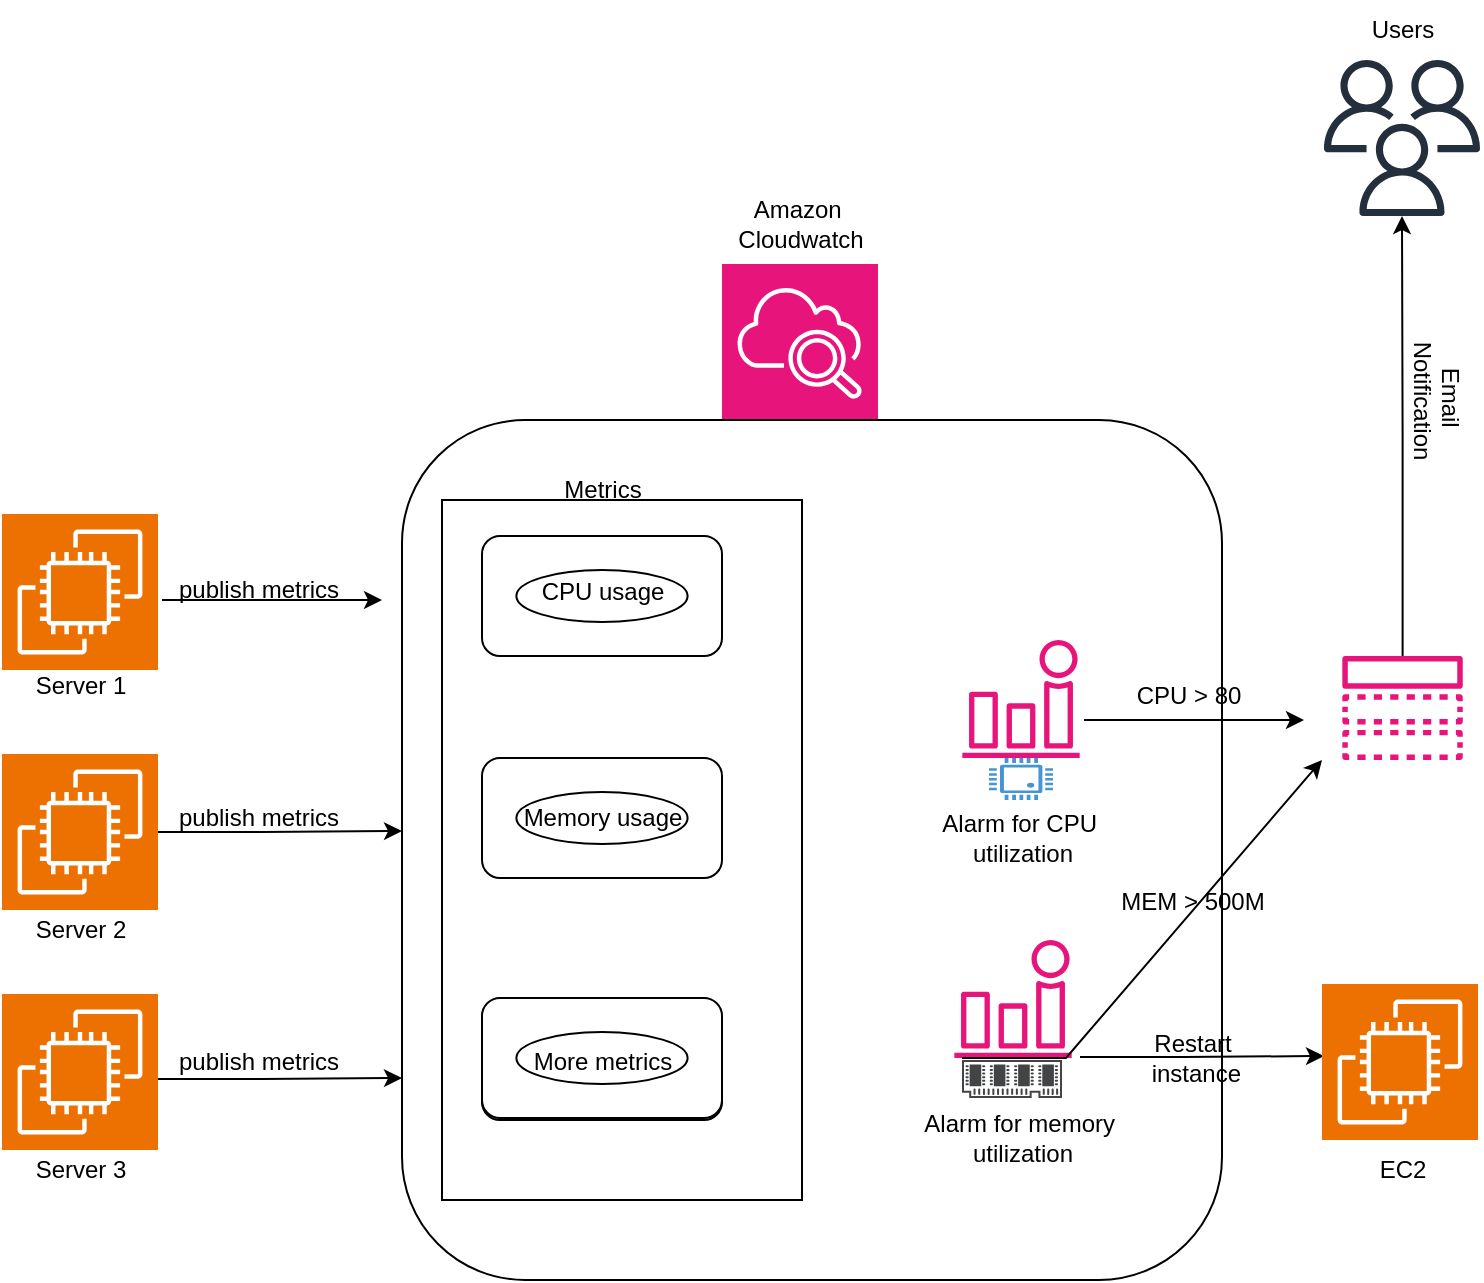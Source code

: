 <mxfile version="26.0.6">
  <diagram name="Page-1" id="ec4LZlJXVtBeC0Up6jDh">
    <mxGraphModel dx="1194" dy="1897" grid="1" gridSize="10" guides="1" tooltips="1" connect="1" arrows="1" fold="1" page="1" pageScale="1" pageWidth="850" pageHeight="1100" math="0" shadow="0">
      <root>
        <mxCell id="0" />
        <mxCell id="1" parent="0" />
        <mxCell id="8TGFVGsVwTt1SEC6JmtR-1" value="" style="sketch=0;points=[[0,0,0],[0.25,0,0],[0.5,0,0],[0.75,0,0],[1,0,0],[0,1,0],[0.25,1,0],[0.5,1,0],[0.75,1,0],[1,1,0],[0,0.25,0],[0,0.5,0],[0,0.75,0],[1,0.25,0],[1,0.5,0],[1,0.75,0]];outlineConnect=0;fontColor=#232F3E;fillColor=#ED7100;strokeColor=#ffffff;dashed=0;verticalLabelPosition=bottom;verticalAlign=top;align=center;html=1;fontSize=12;fontStyle=0;aspect=fixed;shape=mxgraph.aws4.resourceIcon;resIcon=mxgraph.aws4.ec2;" vertex="1" parent="1">
          <mxGeometry x="80" y="247" width="78" height="78" as="geometry" />
        </mxCell>
        <mxCell id="8TGFVGsVwTt1SEC6JmtR-2" value="" style="sketch=0;points=[[0,0,0],[0.25,0,0],[0.5,0,0],[0.75,0,0],[1,0,0],[0,1,0],[0.25,1,0],[0.5,1,0],[0.75,1,0],[1,1,0],[0,0.25,0],[0,0.5,0],[0,0.75,0],[1,0.25,0],[1,0.5,0],[1,0.75,0]];outlineConnect=0;fontColor=#232F3E;fillColor=#ED7100;strokeColor=#ffffff;dashed=0;verticalLabelPosition=bottom;verticalAlign=top;align=center;html=1;fontSize=12;fontStyle=0;aspect=fixed;shape=mxgraph.aws4.resourceIcon;resIcon=mxgraph.aws4.ec2;" vertex="1" parent="1">
          <mxGeometry x="80" y="487" width="78" height="78" as="geometry" />
        </mxCell>
        <mxCell id="8TGFVGsVwTt1SEC6JmtR-3" value="" style="sketch=0;points=[[0,0,0],[0.25,0,0],[0.5,0,0],[0.75,0,0],[1,0,0],[0,1,0],[0.25,1,0],[0.5,1,0],[0.75,1,0],[1,1,0],[0,0.25,0],[0,0.5,0],[0,0.75,0],[1,0.25,0],[1,0.5,0],[1,0.75,0]];outlineConnect=0;fontColor=#232F3E;fillColor=#ED7100;strokeColor=#ffffff;dashed=0;verticalLabelPosition=bottom;verticalAlign=top;align=center;html=1;fontSize=12;fontStyle=0;aspect=fixed;shape=mxgraph.aws4.resourceIcon;resIcon=mxgraph.aws4.ec2;" vertex="1" parent="1">
          <mxGeometry x="80" y="367" width="78" height="78" as="geometry" />
        </mxCell>
        <mxCell id="8TGFVGsVwTt1SEC6JmtR-4" value="" style="sketch=0;points=[[0,0,0],[0.25,0,0],[0.5,0,0],[0.75,0,0],[1,0,0],[0,1,0],[0.25,1,0],[0.5,1,0],[0.75,1,0],[1,1,0],[0,0.25,0],[0,0.5,0],[0,0.75,0],[1,0.25,0],[1,0.5,0],[1,0.75,0]];points=[[0,0,0],[0.25,0,0],[0.5,0,0],[0.75,0,0],[1,0,0],[0,1,0],[0.25,1,0],[0.5,1,0],[0.75,1,0],[1,1,0],[0,0.25,0],[0,0.5,0],[0,0.75,0],[1,0.25,0],[1,0.5,0],[1,0.75,0]];outlineConnect=0;fontColor=#232F3E;fillColor=#E7157B;strokeColor=#ffffff;dashed=0;verticalLabelPosition=bottom;verticalAlign=top;align=center;html=1;fontSize=12;fontStyle=0;aspect=fixed;shape=mxgraph.aws4.resourceIcon;resIcon=mxgraph.aws4.cloudwatch_2;" vertex="1" parent="1">
          <mxGeometry x="440" y="122" width="78" height="78" as="geometry" />
        </mxCell>
        <mxCell id="8TGFVGsVwTt1SEC6JmtR-6" value="" style="rounded=1;whiteSpace=wrap;html=1;" vertex="1" parent="1">
          <mxGeometry x="280" y="200" width="410" height="430" as="geometry" />
        </mxCell>
        <mxCell id="8TGFVGsVwTt1SEC6JmtR-8" value="" style="rounded=0;whiteSpace=wrap;html=1;direction=south;" vertex="1" parent="1">
          <mxGeometry x="300" y="240" width="180" height="350" as="geometry" />
        </mxCell>
        <mxCell id="8TGFVGsVwTt1SEC6JmtR-9" value="Metrics" style="text;html=1;align=center;verticalAlign=middle;resizable=0;points=[];autosize=1;strokeColor=none;fillColor=none;" vertex="1" parent="1">
          <mxGeometry x="350" y="220" width="60" height="30" as="geometry" />
        </mxCell>
        <mxCell id="8TGFVGsVwTt1SEC6JmtR-10" value="" style="rounded=1;whiteSpace=wrap;html=1;" vertex="1" parent="1">
          <mxGeometry x="320" y="258" width="120" height="60" as="geometry" />
        </mxCell>
        <mxCell id="8TGFVGsVwTt1SEC6JmtR-11" value="" style="rounded=1;whiteSpace=wrap;html=1;" vertex="1" parent="1">
          <mxGeometry x="320" y="369" width="120" height="60" as="geometry" />
        </mxCell>
        <mxCell id="8TGFVGsVwTt1SEC6JmtR-12" value="" style="rounded=1;whiteSpace=wrap;html=1;" vertex="1" parent="1">
          <mxGeometry x="320" y="490" width="120" height="60" as="geometry" />
        </mxCell>
        <mxCell id="8TGFVGsVwTt1SEC6JmtR-13" value="" style="rounded=1;whiteSpace=wrap;html=1;" vertex="1" parent="1">
          <mxGeometry x="320" y="489" width="120" height="60" as="geometry" />
        </mxCell>
        <mxCell id="8TGFVGsVwTt1SEC6JmtR-15" value="" style="ellipse;whiteSpace=wrap;html=1;" vertex="1" parent="1">
          <mxGeometry x="337.18" y="386" width="85.63" height="26" as="geometry" />
        </mxCell>
        <mxCell id="8TGFVGsVwTt1SEC6JmtR-16" value="" style="ellipse;whiteSpace=wrap;html=1;" vertex="1" parent="1">
          <mxGeometry x="337.18" y="275" width="85.63" height="26" as="geometry" />
        </mxCell>
        <mxCell id="8TGFVGsVwTt1SEC6JmtR-19" value="" style="ellipse;whiteSpace=wrap;html=1;" vertex="1" parent="1">
          <mxGeometry x="337.18" y="506" width="85.63" height="26" as="geometry" />
        </mxCell>
        <mxCell id="8TGFVGsVwTt1SEC6JmtR-21" value="CPU usage" style="text;html=1;align=center;verticalAlign=middle;resizable=0;points=[];autosize=1;strokeColor=none;fillColor=none;" vertex="1" parent="1">
          <mxGeometry x="340" y="271" width="80" height="30" as="geometry" />
        </mxCell>
        <mxCell id="8TGFVGsVwTt1SEC6JmtR-22" value="Memory usage&lt;div&gt;&lt;br&gt;&lt;/div&gt;" style="text;html=1;align=center;verticalAlign=middle;resizable=0;points=[];autosize=1;strokeColor=none;fillColor=none;" vertex="1" parent="1">
          <mxGeometry x="330" y="386" width="100" height="40" as="geometry" />
        </mxCell>
        <mxCell id="8TGFVGsVwTt1SEC6JmtR-23" value="More metrics" style="text;html=1;align=center;verticalAlign=middle;resizable=0;points=[];autosize=1;strokeColor=none;fillColor=none;" vertex="1" parent="1">
          <mxGeometry x="335" y="506" width="90" height="30" as="geometry" />
        </mxCell>
        <mxCell id="8TGFVGsVwTt1SEC6JmtR-24" value="" style="sketch=0;outlineConnect=0;fontColor=#232F3E;gradientColor=none;fillColor=#E7157B;strokeColor=none;dashed=0;verticalLabelPosition=bottom;verticalAlign=top;align=center;html=1;fontSize=12;fontStyle=0;aspect=fixed;pointerEvents=1;shape=mxgraph.aws4.alarm;" vertex="1" parent="1">
          <mxGeometry x="560" y="310" width="59" height="59" as="geometry" />
        </mxCell>
        <mxCell id="8TGFVGsVwTt1SEC6JmtR-25" value="" style="sketch=0;pointerEvents=1;shadow=0;dashed=0;html=1;strokeColor=none;fillColor=#434445;aspect=fixed;labelPosition=center;verticalLabelPosition=bottom;verticalAlign=top;align=center;outlineConnect=0;shape=mxgraph.vvd.memory;" vertex="1" parent="1">
          <mxGeometry x="560" y="520" width="50" height="19" as="geometry" />
        </mxCell>
        <mxCell id="8TGFVGsVwTt1SEC6JmtR-28" value="" style="sketch=0;outlineConnect=0;fontColor=#232F3E;gradientColor=none;fillColor=#E7157B;strokeColor=none;dashed=0;verticalLabelPosition=bottom;verticalAlign=top;align=center;html=1;fontSize=12;fontStyle=0;aspect=fixed;pointerEvents=1;shape=mxgraph.aws4.alarm;" vertex="1" parent="1">
          <mxGeometry x="556" y="460" width="59" height="59" as="geometry" />
        </mxCell>
        <mxCell id="8TGFVGsVwTt1SEC6JmtR-29" value="" style="pointerEvents=1;shadow=0;dashed=0;html=1;strokeColor=none;fillColor=#4495D1;labelPosition=center;verticalLabelPosition=bottom;verticalAlign=top;align=center;outlineConnect=0;shape=mxgraph.veeam.cpu;" vertex="1" parent="1">
          <mxGeometry x="573.5" y="369" width="32" height="21" as="geometry" />
        </mxCell>
        <mxCell id="8TGFVGsVwTt1SEC6JmtR-30" value="" style="endArrow=classic;html=1;rounded=0;" edge="1" parent="1">
          <mxGeometry width="50" height="50" relative="1" as="geometry">
            <mxPoint x="160" y="290" as="sourcePoint" />
            <mxPoint x="270" y="290" as="targetPoint" />
          </mxGeometry>
        </mxCell>
        <mxCell id="8TGFVGsVwTt1SEC6JmtR-31" value="" style="endArrow=classic;html=1;rounded=0;exitX=1;exitY=0.5;exitDx=0;exitDy=0;exitPerimeter=0;" edge="1" parent="1" source="8TGFVGsVwTt1SEC6JmtR-3">
          <mxGeometry width="50" height="50" relative="1" as="geometry">
            <mxPoint x="170" y="405.5" as="sourcePoint" />
            <mxPoint x="280" y="405.5" as="targetPoint" />
            <Array as="points">
              <mxPoint x="210" y="406" />
            </Array>
          </mxGeometry>
        </mxCell>
        <mxCell id="8TGFVGsVwTt1SEC6JmtR-32" value="" style="endArrow=classic;html=1;rounded=0;exitX=1;exitY=0.5;exitDx=0;exitDy=0;exitPerimeter=0;" edge="1" parent="1">
          <mxGeometry width="50" height="50" relative="1" as="geometry">
            <mxPoint x="158" y="529.5" as="sourcePoint" />
            <mxPoint x="280" y="529" as="targetPoint" />
            <Array as="points">
              <mxPoint x="210" y="529.5" />
            </Array>
          </mxGeometry>
        </mxCell>
        <mxCell id="8TGFVGsVwTt1SEC6JmtR-33" value="" style="endArrow=classic;html=1;rounded=0;exitX=1;exitY=0.5;exitDx=0;exitDy=0;exitPerimeter=0;" edge="1" parent="1">
          <mxGeometry width="50" height="50" relative="1" as="geometry">
            <mxPoint x="619" y="518.5" as="sourcePoint" />
            <mxPoint x="741" y="518" as="targetPoint" />
            <Array as="points">
              <mxPoint x="671" y="518.5" />
            </Array>
          </mxGeometry>
        </mxCell>
        <mxCell id="8TGFVGsVwTt1SEC6JmtR-34" value="" style="endArrow=classic;html=1;rounded=0;" edge="1" parent="1">
          <mxGeometry width="50" height="50" relative="1" as="geometry">
            <mxPoint x="621" y="350" as="sourcePoint" />
            <mxPoint x="731" y="350" as="targetPoint" />
          </mxGeometry>
        </mxCell>
        <mxCell id="8TGFVGsVwTt1SEC6JmtR-35" value="" style="endArrow=classic;html=1;rounded=0;exitX=1;exitY=0.5;exitDx=0;exitDy=0;exitPerimeter=0;" edge="1" parent="1">
          <mxGeometry width="50" height="50" relative="1" as="geometry">
            <mxPoint x="560" y="519" as="sourcePoint" />
            <mxPoint x="740" y="370" as="targetPoint" />
            <Array as="points">
              <mxPoint x="612" y="519" />
            </Array>
          </mxGeometry>
        </mxCell>
        <mxCell id="8TGFVGsVwTt1SEC6JmtR-36" value="" style="sketch=0;points=[[0,0,0],[0.25,0,0],[0.5,0,0],[0.75,0,0],[1,0,0],[0,1,0],[0.25,1,0],[0.5,1,0],[0.75,1,0],[1,1,0],[0,0.25,0],[0,0.5,0],[0,0.75,0],[1,0.25,0],[1,0.5,0],[1,0.75,0]];outlineConnect=0;fontColor=#232F3E;fillColor=#ED7100;strokeColor=#ffffff;dashed=0;verticalLabelPosition=bottom;verticalAlign=top;align=center;html=1;fontSize=12;fontStyle=0;aspect=fixed;shape=mxgraph.aws4.resourceIcon;resIcon=mxgraph.aws4.ec2;" vertex="1" parent="1">
          <mxGeometry x="740" y="482" width="78" height="78" as="geometry" />
        </mxCell>
        <mxCell id="8TGFVGsVwTt1SEC6JmtR-47" style="edgeStyle=orthogonalEdgeStyle;rounded=0;orthogonalLoop=1;jettySize=auto;html=1;" edge="1" parent="1" source="8TGFVGsVwTt1SEC6JmtR-37" target="8TGFVGsVwTt1SEC6JmtR-46">
          <mxGeometry relative="1" as="geometry" />
        </mxCell>
        <mxCell id="8TGFVGsVwTt1SEC6JmtR-37" value="" style="sketch=0;outlineConnect=0;fontColor=#232F3E;gradientColor=none;fillColor=#E7157B;strokeColor=none;dashed=0;verticalLabelPosition=bottom;verticalAlign=top;align=center;html=1;fontSize=12;fontStyle=0;aspect=fixed;pointerEvents=1;shape=mxgraph.aws4.topic;" vertex="1" parent="1">
          <mxGeometry x="750" y="318" width="60.54" height="52" as="geometry" />
        </mxCell>
        <mxCell id="8TGFVGsVwTt1SEC6JmtR-38" value="Server 3" style="text;html=1;align=center;verticalAlign=middle;resizable=0;points=[];autosize=1;strokeColor=none;fillColor=none;" vertex="1" parent="1">
          <mxGeometry x="84" y="560" width="70" height="30" as="geometry" />
        </mxCell>
        <mxCell id="8TGFVGsVwTt1SEC6JmtR-39" value="Server 2" style="text;html=1;align=center;verticalAlign=middle;resizable=0;points=[];autosize=1;strokeColor=none;fillColor=none;" vertex="1" parent="1">
          <mxGeometry x="84" y="440" width="70" height="30" as="geometry" />
        </mxCell>
        <mxCell id="8TGFVGsVwTt1SEC6JmtR-40" value="Server 1" style="text;html=1;align=center;verticalAlign=middle;resizable=0;points=[];autosize=1;strokeColor=none;fillColor=none;" vertex="1" parent="1">
          <mxGeometry x="84" y="318" width="70" height="30" as="geometry" />
        </mxCell>
        <mxCell id="8TGFVGsVwTt1SEC6JmtR-41" value="publish metrics" style="text;html=1;align=center;verticalAlign=middle;resizable=0;points=[];autosize=1;strokeColor=none;fillColor=none;" vertex="1" parent="1">
          <mxGeometry x="158" y="270" width="100" height="30" as="geometry" />
        </mxCell>
        <mxCell id="8TGFVGsVwTt1SEC6JmtR-42" value="publish metrics" style="text;html=1;align=center;verticalAlign=middle;resizable=0;points=[];autosize=1;strokeColor=none;fillColor=none;" vertex="1" parent="1">
          <mxGeometry x="158" y="384" width="100" height="30" as="geometry" />
        </mxCell>
        <mxCell id="8TGFVGsVwTt1SEC6JmtR-43" value="publish metrics" style="text;html=1;align=center;verticalAlign=middle;resizable=0;points=[];autosize=1;strokeColor=none;fillColor=none;" vertex="1" parent="1">
          <mxGeometry x="158" y="506" width="100" height="30" as="geometry" />
        </mxCell>
        <mxCell id="8TGFVGsVwTt1SEC6JmtR-44" value="Alarm for CPU&amp;nbsp;&lt;div&gt;utilization&lt;/div&gt;" style="text;html=1;align=center;verticalAlign=middle;resizable=0;points=[];autosize=1;strokeColor=none;fillColor=none;" vertex="1" parent="1">
          <mxGeometry x="539.5" y="389" width="100" height="40" as="geometry" />
        </mxCell>
        <mxCell id="8TGFVGsVwTt1SEC6JmtR-45" value="Alarm for memory&amp;nbsp;&lt;div&gt;utilization&lt;/div&gt;" style="text;html=1;align=center;verticalAlign=middle;resizable=0;points=[];autosize=1;strokeColor=none;fillColor=none;" vertex="1" parent="1">
          <mxGeometry x="529.5" y="539" width="120" height="40" as="geometry" />
        </mxCell>
        <mxCell id="8TGFVGsVwTt1SEC6JmtR-46" value="" style="sketch=0;outlineConnect=0;fontColor=#232F3E;gradientColor=none;fillColor=#232F3D;strokeColor=none;dashed=0;verticalLabelPosition=bottom;verticalAlign=top;align=center;html=1;fontSize=12;fontStyle=0;aspect=fixed;pointerEvents=1;shape=mxgraph.aws4.users;" vertex="1" parent="1">
          <mxGeometry x="741" y="20" width="78" height="78" as="geometry" />
        </mxCell>
        <mxCell id="8TGFVGsVwTt1SEC6JmtR-48" value="Amazon&amp;nbsp;&lt;div&gt;Cloudwatch&lt;/div&gt;" style="text;html=1;align=center;verticalAlign=middle;resizable=0;points=[];autosize=1;strokeColor=none;fillColor=none;" vertex="1" parent="1">
          <mxGeometry x="434" y="82" width="90" height="40" as="geometry" />
        </mxCell>
        <mxCell id="8TGFVGsVwTt1SEC6JmtR-49" value="Users" style="text;html=1;align=center;verticalAlign=middle;resizable=0;points=[];autosize=1;strokeColor=none;fillColor=none;" vertex="1" parent="1">
          <mxGeometry x="755" y="-10" width="50" height="30" as="geometry" />
        </mxCell>
        <mxCell id="8TGFVGsVwTt1SEC6JmtR-50" value="EC2" style="text;html=1;align=center;verticalAlign=middle;resizable=0;points=[];autosize=1;strokeColor=none;fillColor=none;" vertex="1" parent="1">
          <mxGeometry x="755" y="560" width="50" height="30" as="geometry" />
        </mxCell>
        <mxCell id="8TGFVGsVwTt1SEC6JmtR-51" value="Restart&lt;div&gt;&amp;nbsp;instance&lt;/div&gt;" style="text;html=1;align=center;verticalAlign=middle;resizable=0;points=[];autosize=1;strokeColor=none;fillColor=none;" vertex="1" parent="1">
          <mxGeometry x="639.5" y="499" width="70" height="40" as="geometry" />
        </mxCell>
        <mxCell id="8TGFVGsVwTt1SEC6JmtR-53" value="MEM &amp;gt; 500M" style="text;html=1;align=center;verticalAlign=middle;resizable=0;points=[];autosize=1;strokeColor=none;fillColor=none;" vertex="1" parent="1">
          <mxGeometry x="624.5" y="426" width="100" height="30" as="geometry" />
        </mxCell>
        <mxCell id="8TGFVGsVwTt1SEC6JmtR-55" value="CPU &amp;gt; 80" style="text;html=1;align=center;verticalAlign=middle;resizable=0;points=[];autosize=1;strokeColor=none;fillColor=none;" vertex="1" parent="1">
          <mxGeometry x="633" y="323" width="80" height="30" as="geometry" />
        </mxCell>
        <mxCell id="8TGFVGsVwTt1SEC6JmtR-57" value="Email&amp;nbsp;&lt;div&gt;Notification&lt;/div&gt;&lt;div&gt;&lt;br&gt;&lt;/div&gt;" style="text;html=1;align=center;verticalAlign=middle;resizable=0;points=[];autosize=1;strokeColor=none;fillColor=none;rotation=90;" vertex="1" parent="1">
          <mxGeometry x="750" y="160" width="80" height="60" as="geometry" />
        </mxCell>
      </root>
    </mxGraphModel>
  </diagram>
</mxfile>
